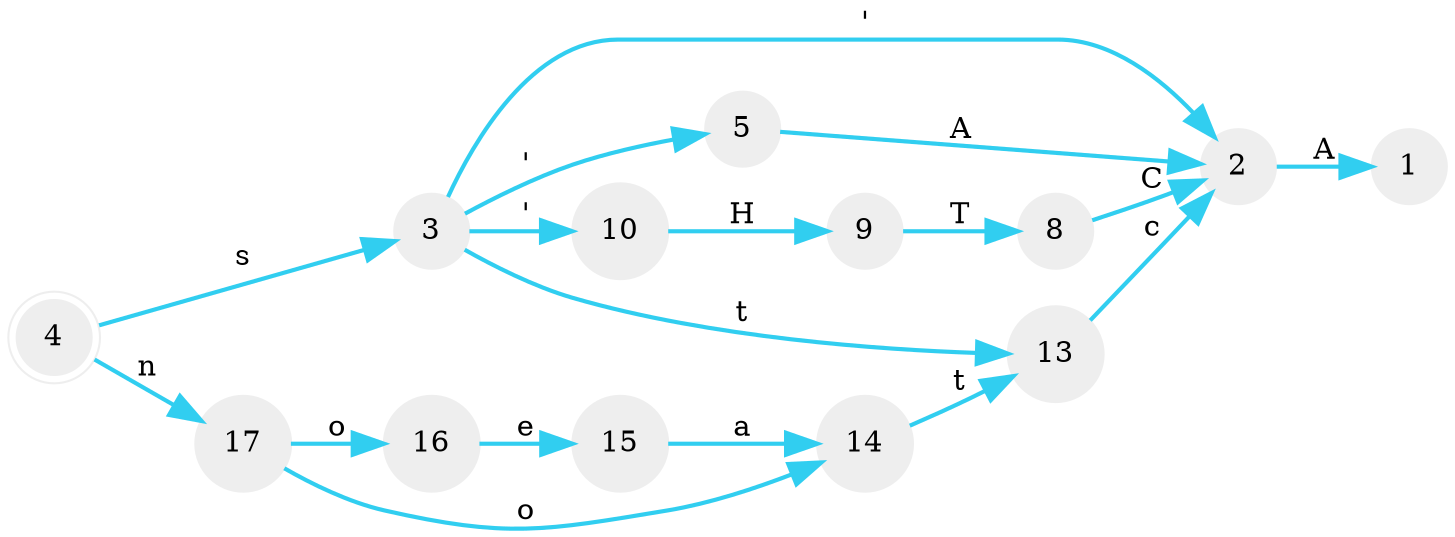 digraph FST {
    rankdir=LR;
    node [shape=circle];
    node [style=filled];
    node [fillcolor="#EEEEEE"];
    node [color="#EEEEEE"];
    edge [color="#31CEF0"];
    edge [style="bold"];
    edge [arrowsize=1.5];
    4 [shape=doublecircle];
    4 -> 3 [label="s"];
    3 -> 2 [label="'"];
    2 -> 1 [label="A"];
    3 -> 5 [label="'"];
    5 -> 2 [label="A"];
    3 -> 10 [label="'"];
    10 -> 9 [label="H"];
    9 -> 8 [label="T"];
    8 -> 2 [label="C"];
    3 -> 13 [label="t"];
    13 -> 2 [label="c"];
    4 -> 17 [label="n"];
    17 -> 16 [label="o"];
    16 -> 15 [label="e"];
    15 -> 14 [label="a"];
    14 -> 13 [label="t"];
    17 -> 14 [label="o"];
}